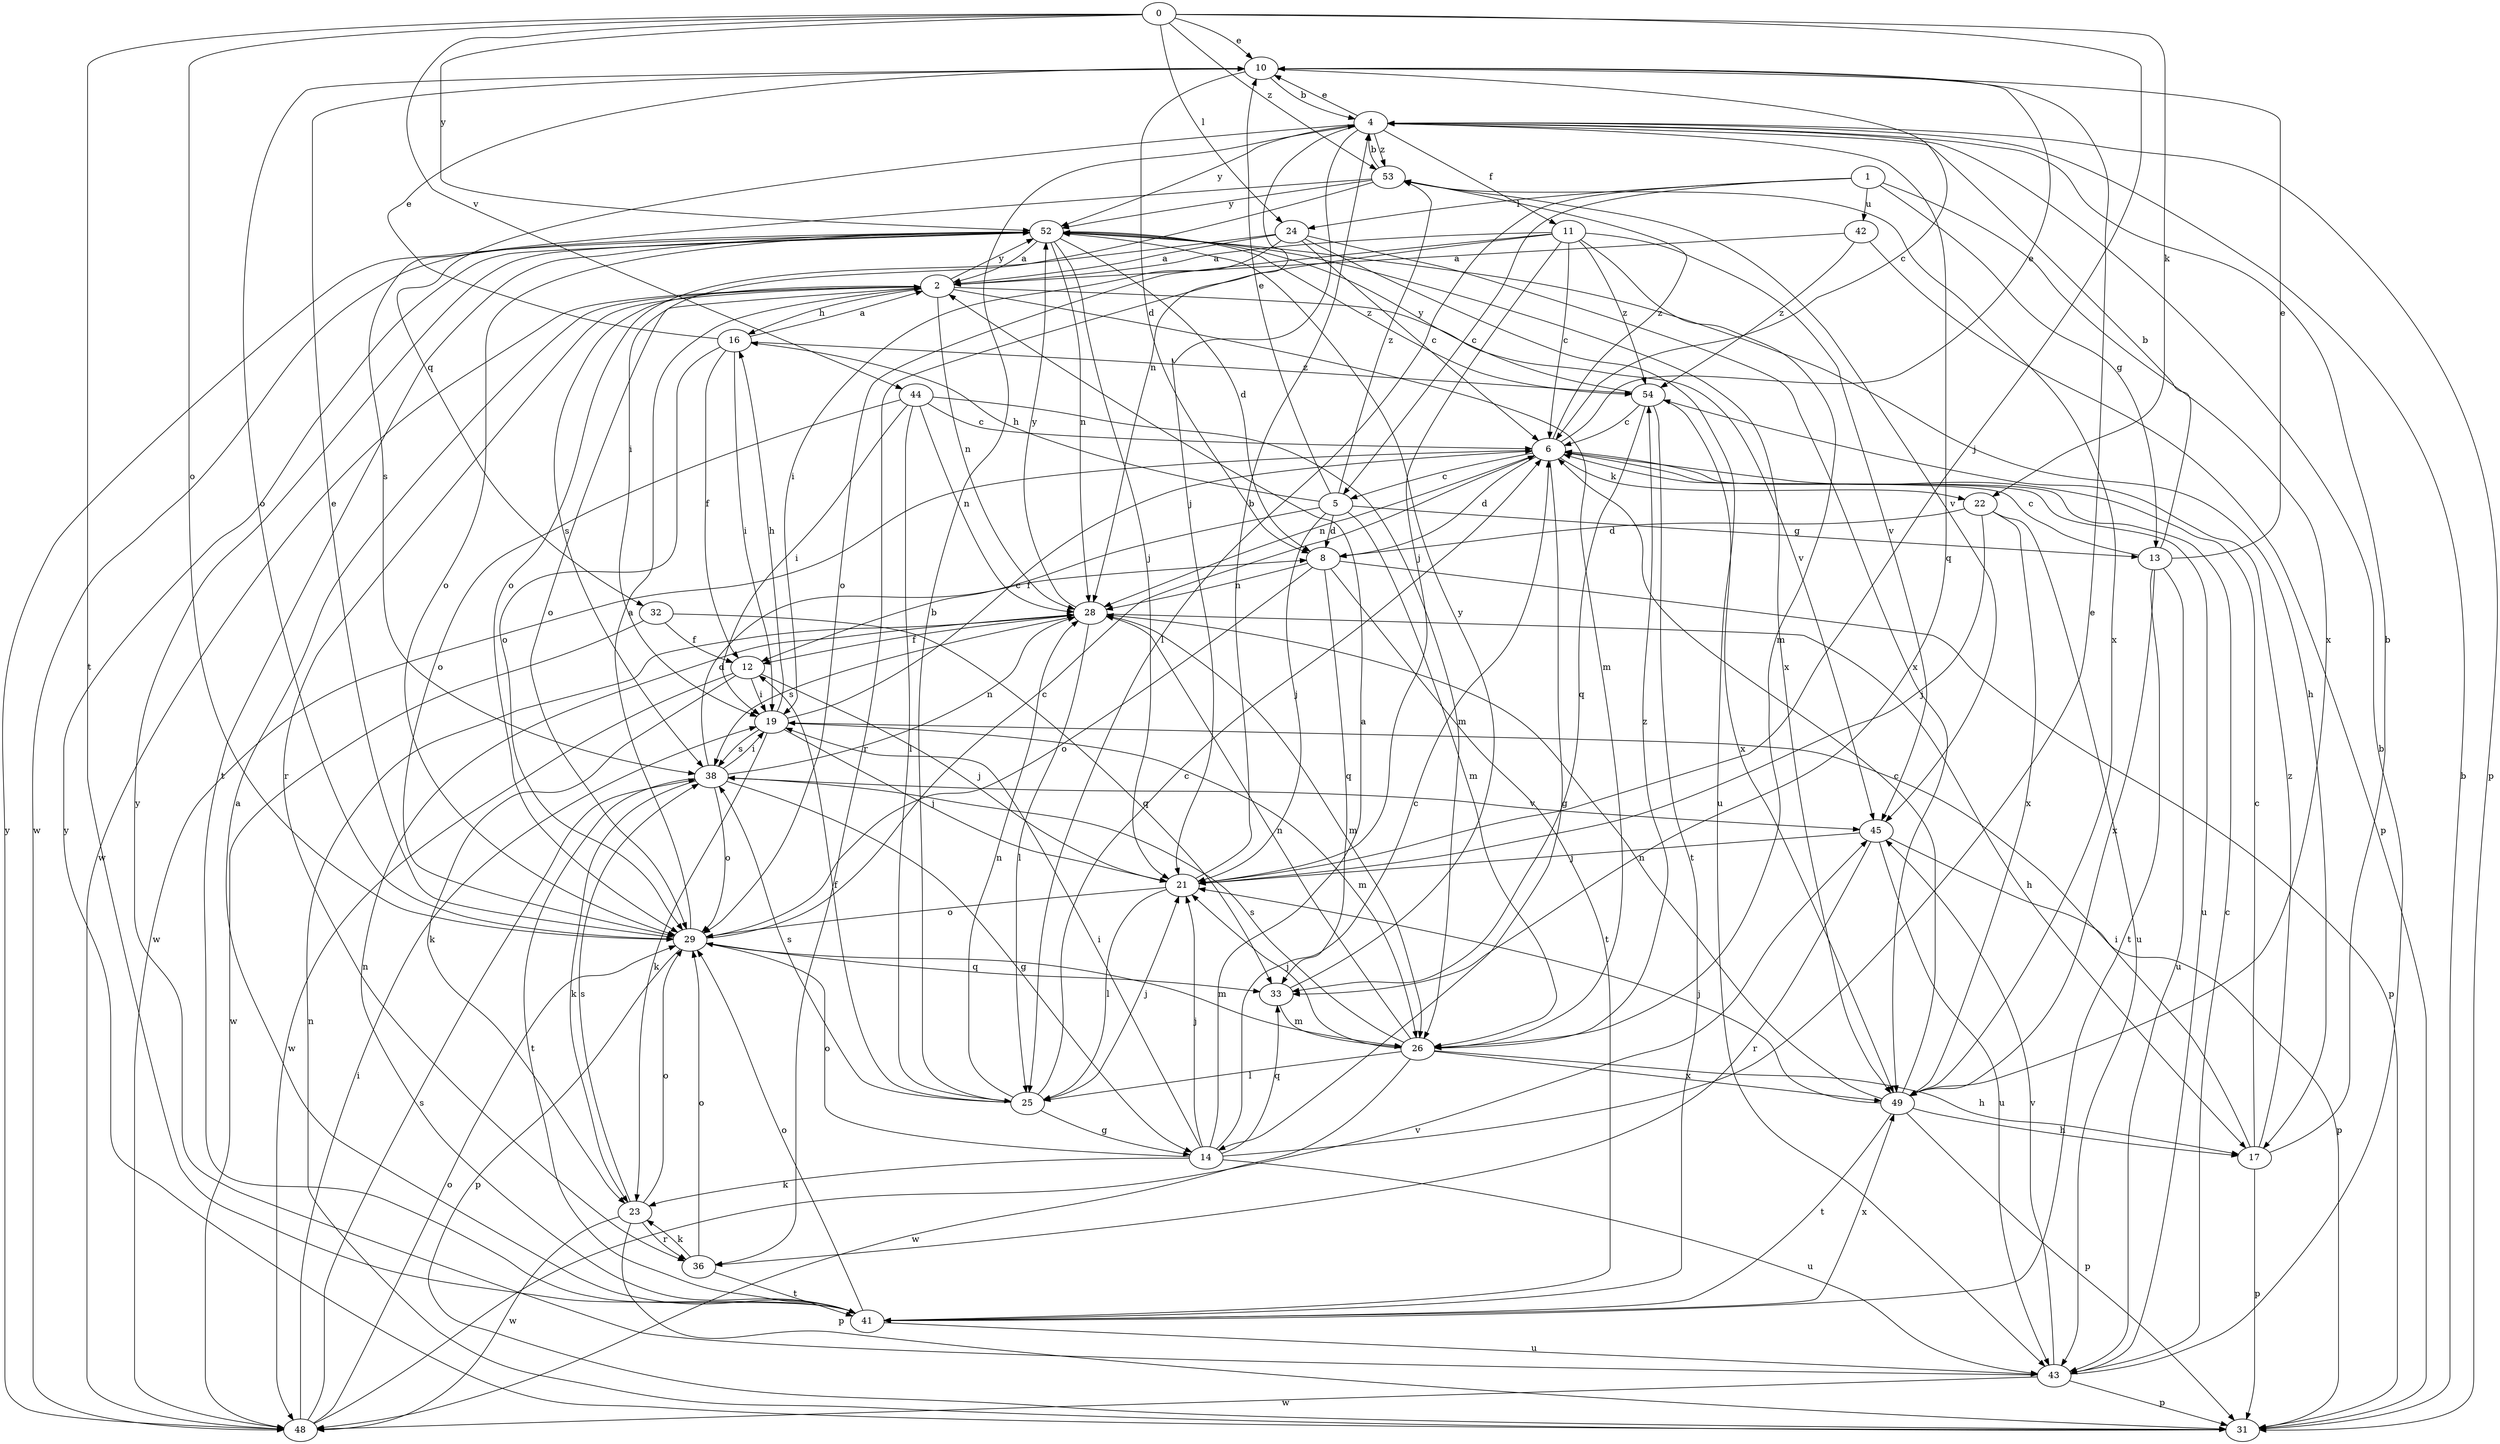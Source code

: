 strict digraph  {
0;
1;
2;
4;
5;
6;
8;
10;
11;
12;
13;
14;
16;
17;
19;
21;
22;
23;
24;
25;
26;
28;
29;
31;
32;
33;
36;
38;
41;
42;
43;
44;
45;
48;
49;
52;
53;
54;
0 -> 10  [label=e];
0 -> 21  [label=j];
0 -> 22  [label=k];
0 -> 24  [label=l];
0 -> 29  [label=o];
0 -> 41  [label=t];
0 -> 44  [label=v];
0 -> 52  [label=y];
0 -> 53  [label=z];
1 -> 5  [label=c];
1 -> 13  [label=g];
1 -> 24  [label=l];
1 -> 25  [label=l];
1 -> 42  [label=u];
1 -> 49  [label=x];
2 -> 16  [label=h];
2 -> 26  [label=m];
2 -> 28  [label=n];
2 -> 29  [label=o];
2 -> 36  [label=r];
2 -> 38  [label=s];
2 -> 45  [label=v];
2 -> 48  [label=w];
2 -> 52  [label=y];
4 -> 10  [label=e];
4 -> 11  [label=f];
4 -> 21  [label=j];
4 -> 28  [label=n];
4 -> 31  [label=p];
4 -> 32  [label=q];
4 -> 33  [label=q];
4 -> 52  [label=y];
4 -> 53  [label=z];
5 -> 8  [label=d];
5 -> 10  [label=e];
5 -> 12  [label=f];
5 -> 13  [label=g];
5 -> 16  [label=h];
5 -> 21  [label=j];
5 -> 26  [label=m];
5 -> 53  [label=z];
6 -> 5  [label=c];
6 -> 8  [label=d];
6 -> 10  [label=e];
6 -> 14  [label=g];
6 -> 22  [label=k];
6 -> 28  [label=n];
6 -> 43  [label=u];
6 -> 48  [label=w];
6 -> 53  [label=z];
8 -> 28  [label=n];
8 -> 29  [label=o];
8 -> 31  [label=p];
8 -> 33  [label=q];
8 -> 41  [label=t];
10 -> 4  [label=b];
10 -> 6  [label=c];
10 -> 8  [label=d];
10 -> 29  [label=o];
11 -> 2  [label=a];
11 -> 6  [label=c];
11 -> 21  [label=j];
11 -> 26  [label=m];
11 -> 29  [label=o];
11 -> 36  [label=r];
11 -> 45  [label=v];
11 -> 54  [label=z];
12 -> 19  [label=i];
12 -> 21  [label=j];
12 -> 23  [label=k];
12 -> 48  [label=w];
13 -> 4  [label=b];
13 -> 6  [label=c];
13 -> 10  [label=e];
13 -> 41  [label=t];
13 -> 43  [label=u];
13 -> 49  [label=x];
14 -> 2  [label=a];
14 -> 6  [label=c];
14 -> 10  [label=e];
14 -> 19  [label=i];
14 -> 21  [label=j];
14 -> 23  [label=k];
14 -> 29  [label=o];
14 -> 33  [label=q];
14 -> 43  [label=u];
16 -> 2  [label=a];
16 -> 10  [label=e];
16 -> 12  [label=f];
16 -> 19  [label=i];
16 -> 29  [label=o];
16 -> 54  [label=z];
17 -> 4  [label=b];
17 -> 6  [label=c];
17 -> 19  [label=i];
17 -> 31  [label=p];
17 -> 54  [label=z];
19 -> 6  [label=c];
19 -> 16  [label=h];
19 -> 21  [label=j];
19 -> 23  [label=k];
19 -> 26  [label=m];
19 -> 38  [label=s];
21 -> 4  [label=b];
21 -> 25  [label=l];
21 -> 29  [label=o];
22 -> 8  [label=d];
22 -> 21  [label=j];
22 -> 43  [label=u];
22 -> 49  [label=x];
23 -> 29  [label=o];
23 -> 31  [label=p];
23 -> 36  [label=r];
23 -> 38  [label=s];
23 -> 48  [label=w];
24 -> 2  [label=a];
24 -> 6  [label=c];
24 -> 19  [label=i];
24 -> 29  [label=o];
24 -> 43  [label=u];
24 -> 49  [label=x];
25 -> 4  [label=b];
25 -> 6  [label=c];
25 -> 12  [label=f];
25 -> 14  [label=g];
25 -> 21  [label=j];
25 -> 28  [label=n];
25 -> 38  [label=s];
26 -> 17  [label=h];
26 -> 21  [label=j];
26 -> 25  [label=l];
26 -> 28  [label=n];
26 -> 38  [label=s];
26 -> 48  [label=w];
26 -> 49  [label=x];
26 -> 54  [label=z];
28 -> 12  [label=f];
28 -> 17  [label=h];
28 -> 25  [label=l];
28 -> 26  [label=m];
28 -> 38  [label=s];
28 -> 52  [label=y];
29 -> 2  [label=a];
29 -> 6  [label=c];
29 -> 10  [label=e];
29 -> 26  [label=m];
29 -> 31  [label=p];
29 -> 33  [label=q];
31 -> 4  [label=b];
31 -> 28  [label=n];
31 -> 52  [label=y];
32 -> 12  [label=f];
32 -> 33  [label=q];
32 -> 48  [label=w];
33 -> 26  [label=m];
33 -> 52  [label=y];
36 -> 23  [label=k];
36 -> 29  [label=o];
36 -> 41  [label=t];
38 -> 8  [label=d];
38 -> 14  [label=g];
38 -> 19  [label=i];
38 -> 23  [label=k];
38 -> 28  [label=n];
38 -> 29  [label=o];
38 -> 41  [label=t];
38 -> 45  [label=v];
41 -> 2  [label=a];
41 -> 28  [label=n];
41 -> 29  [label=o];
41 -> 43  [label=u];
41 -> 49  [label=x];
42 -> 2  [label=a];
42 -> 31  [label=p];
42 -> 54  [label=z];
43 -> 4  [label=b];
43 -> 6  [label=c];
43 -> 31  [label=p];
43 -> 45  [label=v];
43 -> 48  [label=w];
43 -> 52  [label=y];
44 -> 6  [label=c];
44 -> 19  [label=i];
44 -> 25  [label=l];
44 -> 26  [label=m];
44 -> 28  [label=n];
44 -> 29  [label=o];
45 -> 21  [label=j];
45 -> 31  [label=p];
45 -> 36  [label=r];
45 -> 43  [label=u];
48 -> 19  [label=i];
48 -> 29  [label=o];
48 -> 38  [label=s];
48 -> 45  [label=v];
48 -> 52  [label=y];
49 -> 6  [label=c];
49 -> 17  [label=h];
49 -> 21  [label=j];
49 -> 28  [label=n];
49 -> 31  [label=p];
49 -> 41  [label=t];
52 -> 2  [label=a];
52 -> 8  [label=d];
52 -> 17  [label=h];
52 -> 21  [label=j];
52 -> 28  [label=n];
52 -> 29  [label=o];
52 -> 41  [label=t];
52 -> 48  [label=w];
52 -> 49  [label=x];
52 -> 54  [label=z];
53 -> 4  [label=b];
53 -> 19  [label=i];
53 -> 38  [label=s];
53 -> 45  [label=v];
53 -> 49  [label=x];
53 -> 52  [label=y];
54 -> 6  [label=c];
54 -> 33  [label=q];
54 -> 41  [label=t];
54 -> 49  [label=x];
54 -> 52  [label=y];
}
